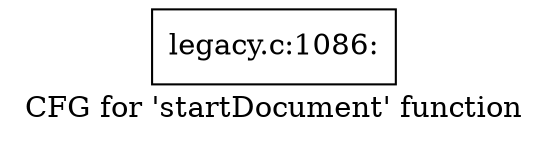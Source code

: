 digraph "CFG for 'startDocument' function" {
	label="CFG for 'startDocument' function";

	Node0x4960340 [shape=record,label="{legacy.c:1086:}"];
}
